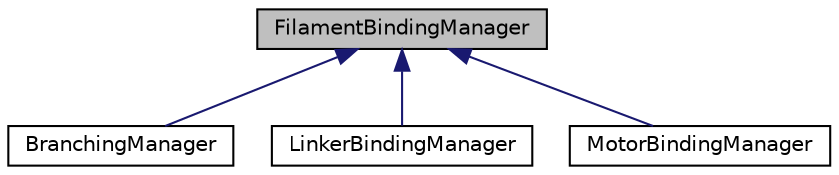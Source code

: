 digraph "FilamentBindingManager"
{
 // INTERACTIVE_SVG=YES
  edge [fontname="Helvetica",fontsize="10",labelfontname="Helvetica",labelfontsize="10"];
  node [fontname="Helvetica",fontsize="10",shape=record];
  Node0 [label="FilamentBindingManager",height=0.2,width=0.4,color="black", fillcolor="grey75", style="filled", fontcolor="black"];
  Node0 -> Node1 [dir="back",color="midnightblue",fontsize="10",style="solid",fontname="Helvetica"];
  Node1 [label="BranchingManager",height=0.2,width=0.4,color="black", fillcolor="white", style="filled",URL="$classBranchingManager.html",tooltip="Manager for Filament and BranchingPoint creation. "];
  Node0 -> Node2 [dir="back",color="midnightblue",fontsize="10",style="solid",fontname="Helvetica"];
  Node2 [label="LinkerBindingManager",height=0.2,width=0.4,color="black", fillcolor="white", style="filled",URL="$classLinkerBindingManager.html",tooltip="Manager for Linker binding. "];
  Node0 -> Node3 [dir="back",color="midnightblue",fontsize="10",style="solid",fontname="Helvetica"];
  Node3 [label="MotorBindingManager",height=0.2,width=0.4,color="black", fillcolor="white", style="filled",URL="$classMotorBindingManager.html",tooltip="Manager for MotorGhost binding. "];
}
